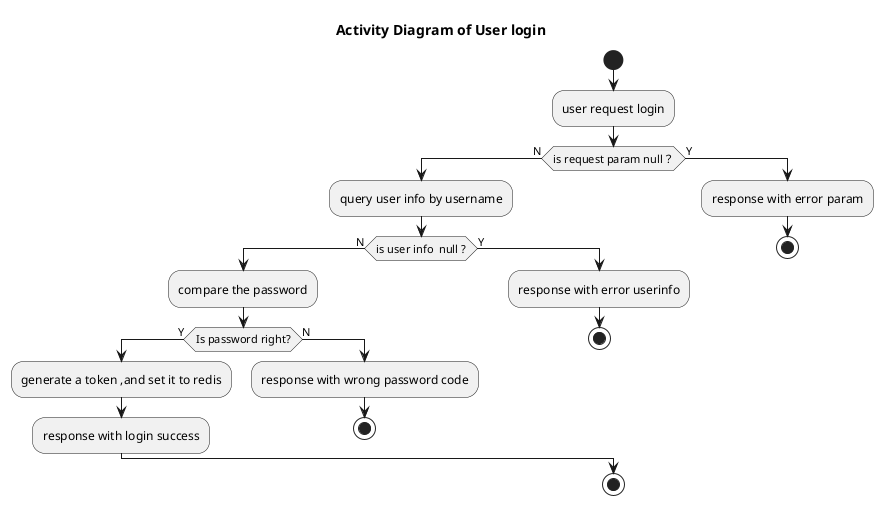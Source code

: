 @startuml
title Activity Diagram of User login

start
:user request login;
if (is request param null？) then (N)
  :query user info by username;
  if (is user info  null ?) then (N)
    :compare the password;
    if (Is password right?) then (Y)
      :generate a token ,and set it to redis;
      :response with login success;
    else(N)
       :response with wrong password code;
       stop
    endif
  else(Y)
    :response with error userinfo;
    stop
  endif
else(Y)
  :response with error param;
  stop
  endif
stop
@enduml
